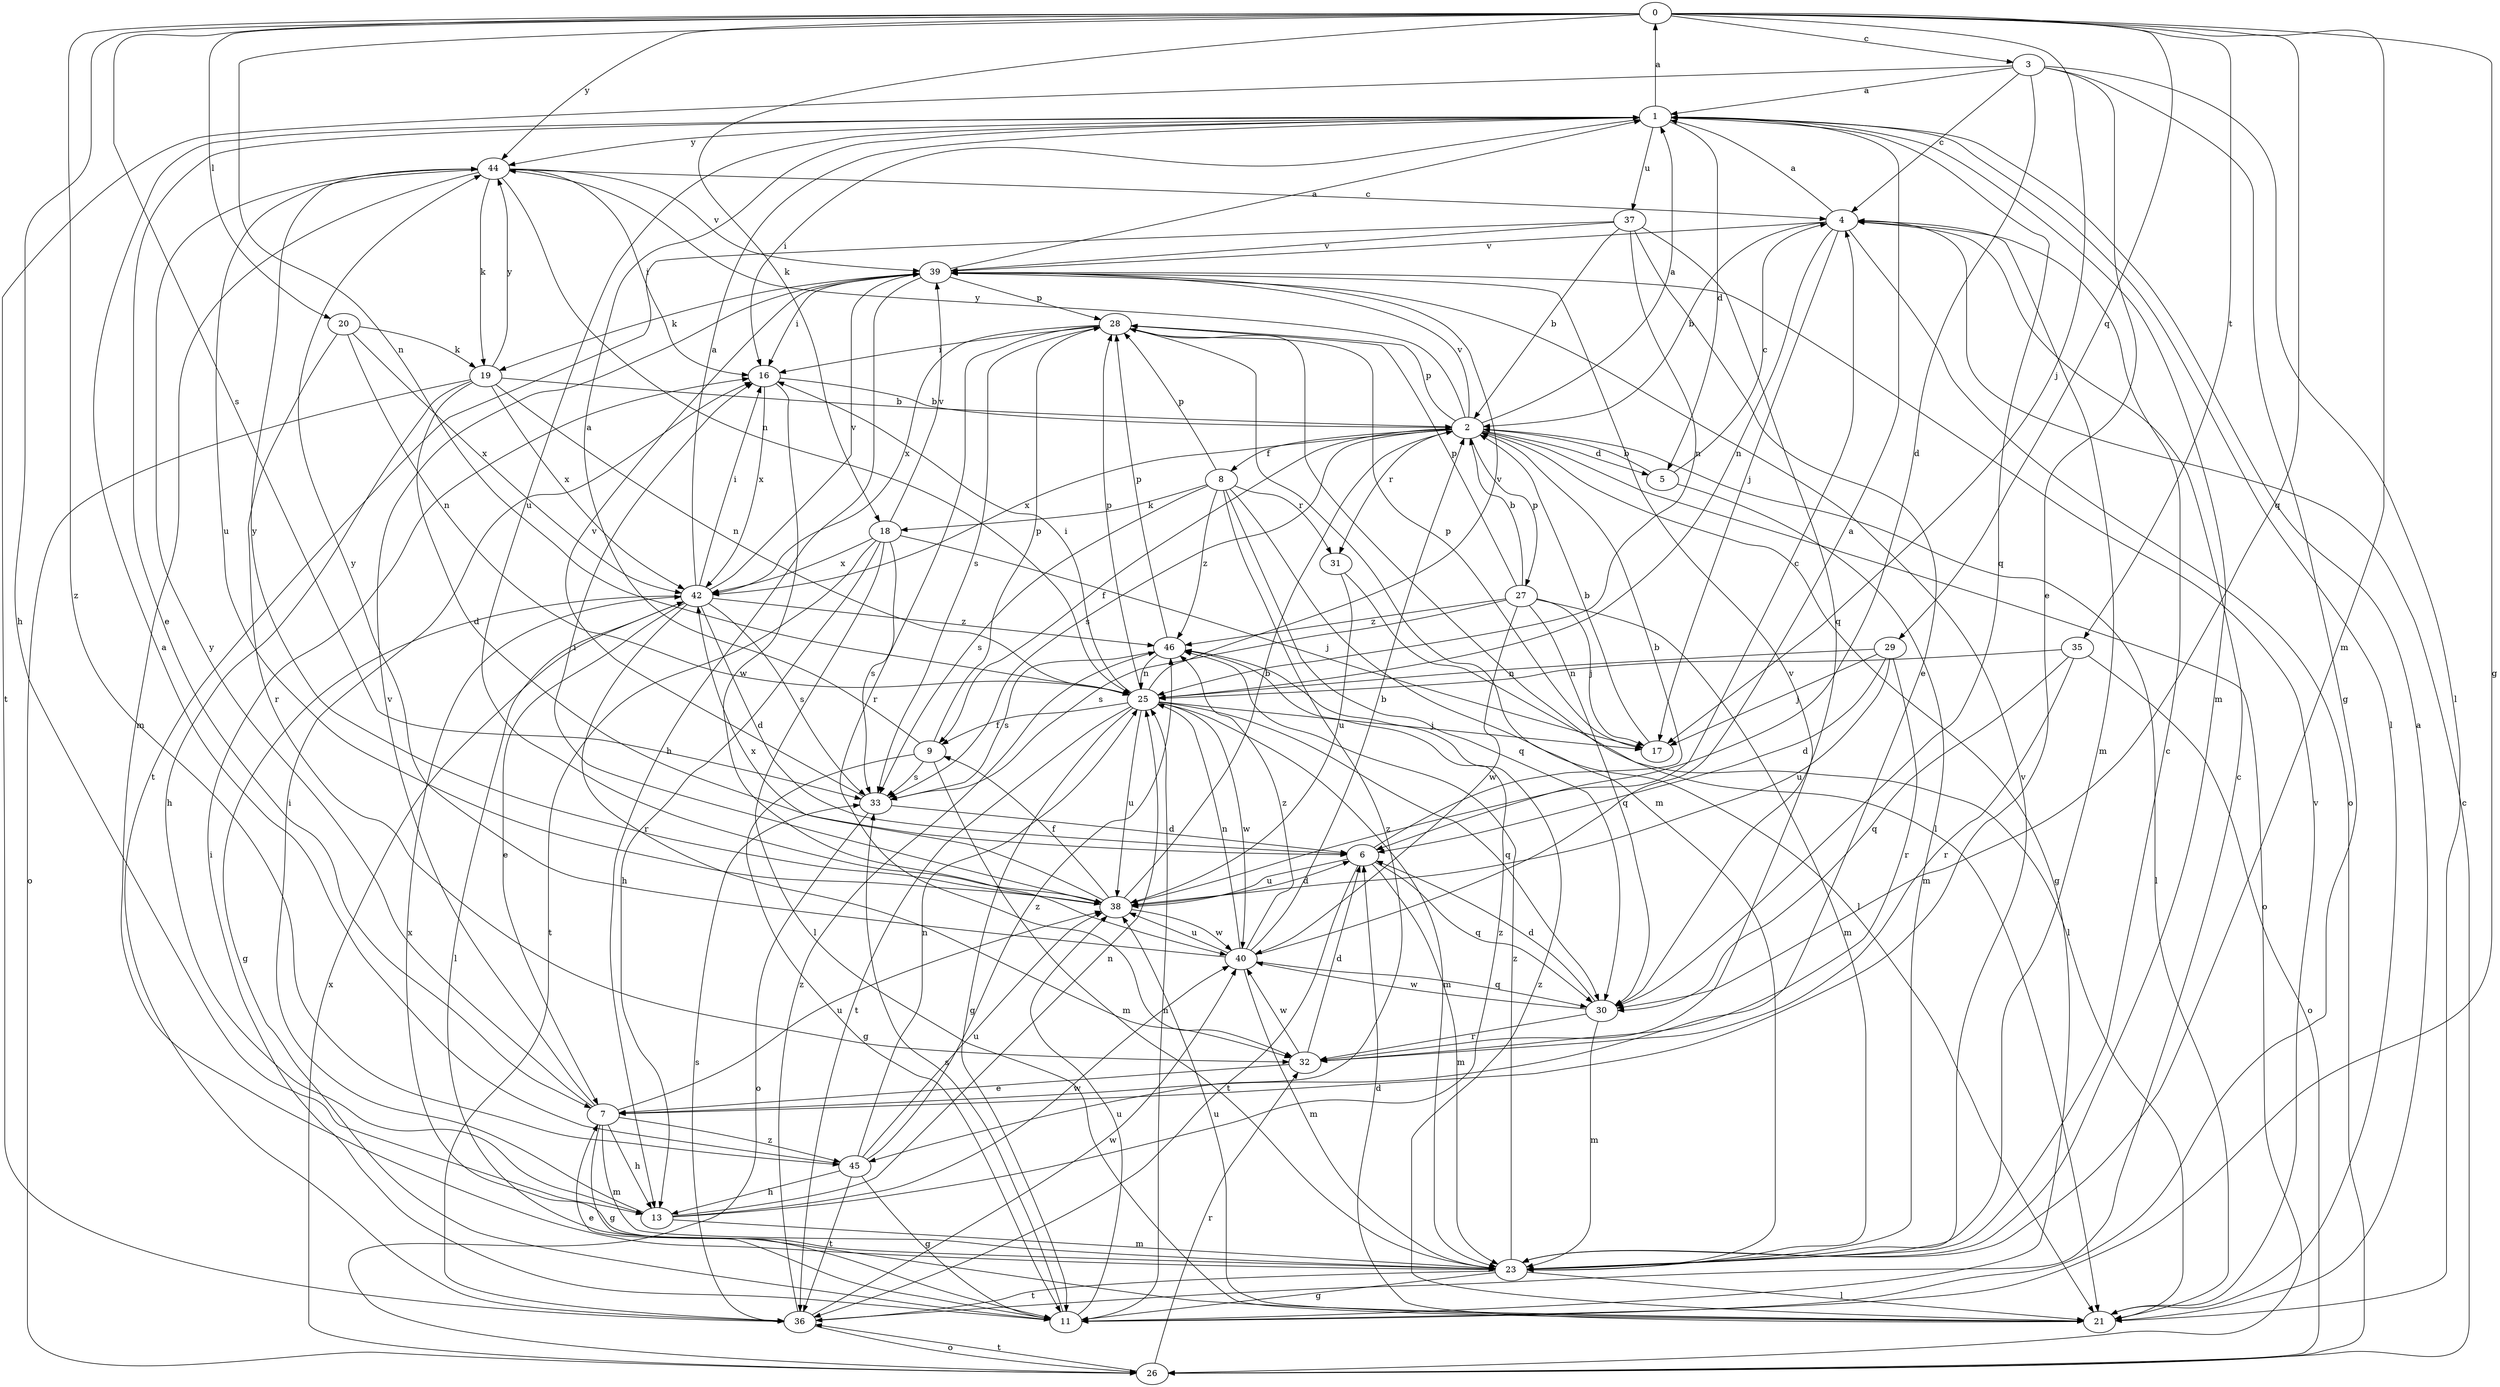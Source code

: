 strict digraph  {
0;
1;
2;
3;
4;
5;
6;
7;
8;
9;
11;
13;
16;
17;
18;
19;
20;
21;
23;
25;
26;
27;
28;
29;
30;
31;
32;
33;
35;
36;
37;
38;
39;
40;
42;
44;
45;
46;
0 -> 3  [label=c];
0 -> 11  [label=g];
0 -> 13  [label=h];
0 -> 17  [label=j];
0 -> 18  [label=k];
0 -> 20  [label=l];
0 -> 23  [label=m];
0 -> 25  [label=n];
0 -> 29  [label=q];
0 -> 30  [label=q];
0 -> 33  [label=s];
0 -> 35  [label=t];
0 -> 44  [label=y];
0 -> 45  [label=z];
1 -> 0  [label=a];
1 -> 5  [label=d];
1 -> 7  [label=e];
1 -> 16  [label=i];
1 -> 21  [label=l];
1 -> 23  [label=m];
1 -> 30  [label=q];
1 -> 37  [label=u];
1 -> 38  [label=u];
1 -> 44  [label=y];
2 -> 1  [label=a];
2 -> 5  [label=d];
2 -> 8  [label=f];
2 -> 9  [label=f];
2 -> 11  [label=g];
2 -> 21  [label=l];
2 -> 26  [label=o];
2 -> 27  [label=p];
2 -> 28  [label=p];
2 -> 31  [label=r];
2 -> 33  [label=s];
2 -> 39  [label=v];
2 -> 42  [label=x];
2 -> 44  [label=y];
3 -> 1  [label=a];
3 -> 4  [label=c];
3 -> 6  [label=d];
3 -> 7  [label=e];
3 -> 11  [label=g];
3 -> 21  [label=l];
3 -> 36  [label=t];
4 -> 1  [label=a];
4 -> 2  [label=b];
4 -> 17  [label=j];
4 -> 23  [label=m];
4 -> 25  [label=n];
4 -> 26  [label=o];
4 -> 39  [label=v];
5 -> 2  [label=b];
5 -> 4  [label=c];
5 -> 23  [label=m];
6 -> 2  [label=b];
6 -> 23  [label=m];
6 -> 30  [label=q];
6 -> 36  [label=t];
6 -> 38  [label=u];
7 -> 11  [label=g];
7 -> 13  [label=h];
7 -> 23  [label=m];
7 -> 38  [label=u];
7 -> 39  [label=v];
7 -> 44  [label=y];
7 -> 45  [label=z];
8 -> 18  [label=k];
8 -> 21  [label=l];
8 -> 28  [label=p];
8 -> 30  [label=q];
8 -> 31  [label=r];
8 -> 33  [label=s];
8 -> 45  [label=z];
8 -> 46  [label=z];
9 -> 1  [label=a];
9 -> 11  [label=g];
9 -> 23  [label=m];
9 -> 28  [label=p];
9 -> 33  [label=s];
11 -> 7  [label=e];
11 -> 16  [label=i];
11 -> 25  [label=n];
11 -> 33  [label=s];
11 -> 38  [label=u];
13 -> 16  [label=i];
13 -> 23  [label=m];
13 -> 25  [label=n];
13 -> 40  [label=w];
13 -> 46  [label=z];
16 -> 2  [label=b];
16 -> 40  [label=w];
16 -> 42  [label=x];
17 -> 2  [label=b];
17 -> 28  [label=p];
18 -> 13  [label=h];
18 -> 17  [label=j];
18 -> 21  [label=l];
18 -> 33  [label=s];
18 -> 36  [label=t];
18 -> 39  [label=v];
18 -> 42  [label=x];
19 -> 2  [label=b];
19 -> 6  [label=d];
19 -> 13  [label=h];
19 -> 25  [label=n];
19 -> 26  [label=o];
19 -> 42  [label=x];
19 -> 44  [label=y];
20 -> 19  [label=k];
20 -> 25  [label=n];
20 -> 32  [label=r];
20 -> 42  [label=x];
21 -> 1  [label=a];
21 -> 6  [label=d];
21 -> 38  [label=u];
21 -> 39  [label=v];
21 -> 46  [label=z];
23 -> 4  [label=c];
23 -> 11  [label=g];
23 -> 21  [label=l];
23 -> 36  [label=t];
23 -> 39  [label=v];
23 -> 42  [label=x];
23 -> 46  [label=z];
25 -> 9  [label=f];
25 -> 11  [label=g];
25 -> 16  [label=i];
25 -> 17  [label=j];
25 -> 23  [label=m];
25 -> 28  [label=p];
25 -> 30  [label=q];
25 -> 36  [label=t];
25 -> 38  [label=u];
25 -> 39  [label=v];
25 -> 40  [label=w];
26 -> 4  [label=c];
26 -> 32  [label=r];
26 -> 36  [label=t];
26 -> 42  [label=x];
27 -> 2  [label=b];
27 -> 17  [label=j];
27 -> 23  [label=m];
27 -> 28  [label=p];
27 -> 30  [label=q];
27 -> 33  [label=s];
27 -> 40  [label=w];
27 -> 46  [label=z];
28 -> 16  [label=i];
28 -> 21  [label=l];
28 -> 23  [label=m];
28 -> 32  [label=r];
28 -> 33  [label=s];
28 -> 42  [label=x];
29 -> 6  [label=d];
29 -> 17  [label=j];
29 -> 25  [label=n];
29 -> 32  [label=r];
29 -> 38  [label=u];
30 -> 6  [label=d];
30 -> 23  [label=m];
30 -> 32  [label=r];
30 -> 40  [label=w];
31 -> 21  [label=l];
31 -> 38  [label=u];
32 -> 6  [label=d];
32 -> 7  [label=e];
32 -> 39  [label=v];
32 -> 40  [label=w];
33 -> 6  [label=d];
33 -> 26  [label=o];
33 -> 39  [label=v];
35 -> 25  [label=n];
35 -> 26  [label=o];
35 -> 30  [label=q];
35 -> 32  [label=r];
36 -> 4  [label=c];
36 -> 26  [label=o];
36 -> 33  [label=s];
36 -> 40  [label=w];
36 -> 46  [label=z];
37 -> 2  [label=b];
37 -> 7  [label=e];
37 -> 25  [label=n];
37 -> 30  [label=q];
37 -> 36  [label=t];
37 -> 39  [label=v];
38 -> 2  [label=b];
38 -> 4  [label=c];
38 -> 6  [label=d];
38 -> 9  [label=f];
38 -> 16  [label=i];
38 -> 40  [label=w];
38 -> 42  [label=x];
38 -> 44  [label=y];
39 -> 1  [label=a];
39 -> 13  [label=h];
39 -> 16  [label=i];
39 -> 19  [label=k];
39 -> 28  [label=p];
40 -> 1  [label=a];
40 -> 2  [label=b];
40 -> 23  [label=m];
40 -> 25  [label=n];
40 -> 30  [label=q];
40 -> 38  [label=u];
40 -> 44  [label=y];
40 -> 46  [label=z];
42 -> 1  [label=a];
42 -> 6  [label=d];
42 -> 7  [label=e];
42 -> 11  [label=g];
42 -> 16  [label=i];
42 -> 21  [label=l];
42 -> 32  [label=r];
42 -> 33  [label=s];
42 -> 39  [label=v];
42 -> 46  [label=z];
44 -> 4  [label=c];
44 -> 16  [label=i];
44 -> 19  [label=k];
44 -> 23  [label=m];
44 -> 25  [label=n];
44 -> 38  [label=u];
44 -> 39  [label=v];
45 -> 1  [label=a];
45 -> 11  [label=g];
45 -> 13  [label=h];
45 -> 25  [label=n];
45 -> 36  [label=t];
45 -> 38  [label=u];
45 -> 46  [label=z];
46 -> 25  [label=n];
46 -> 28  [label=p];
46 -> 33  [label=s];
}
